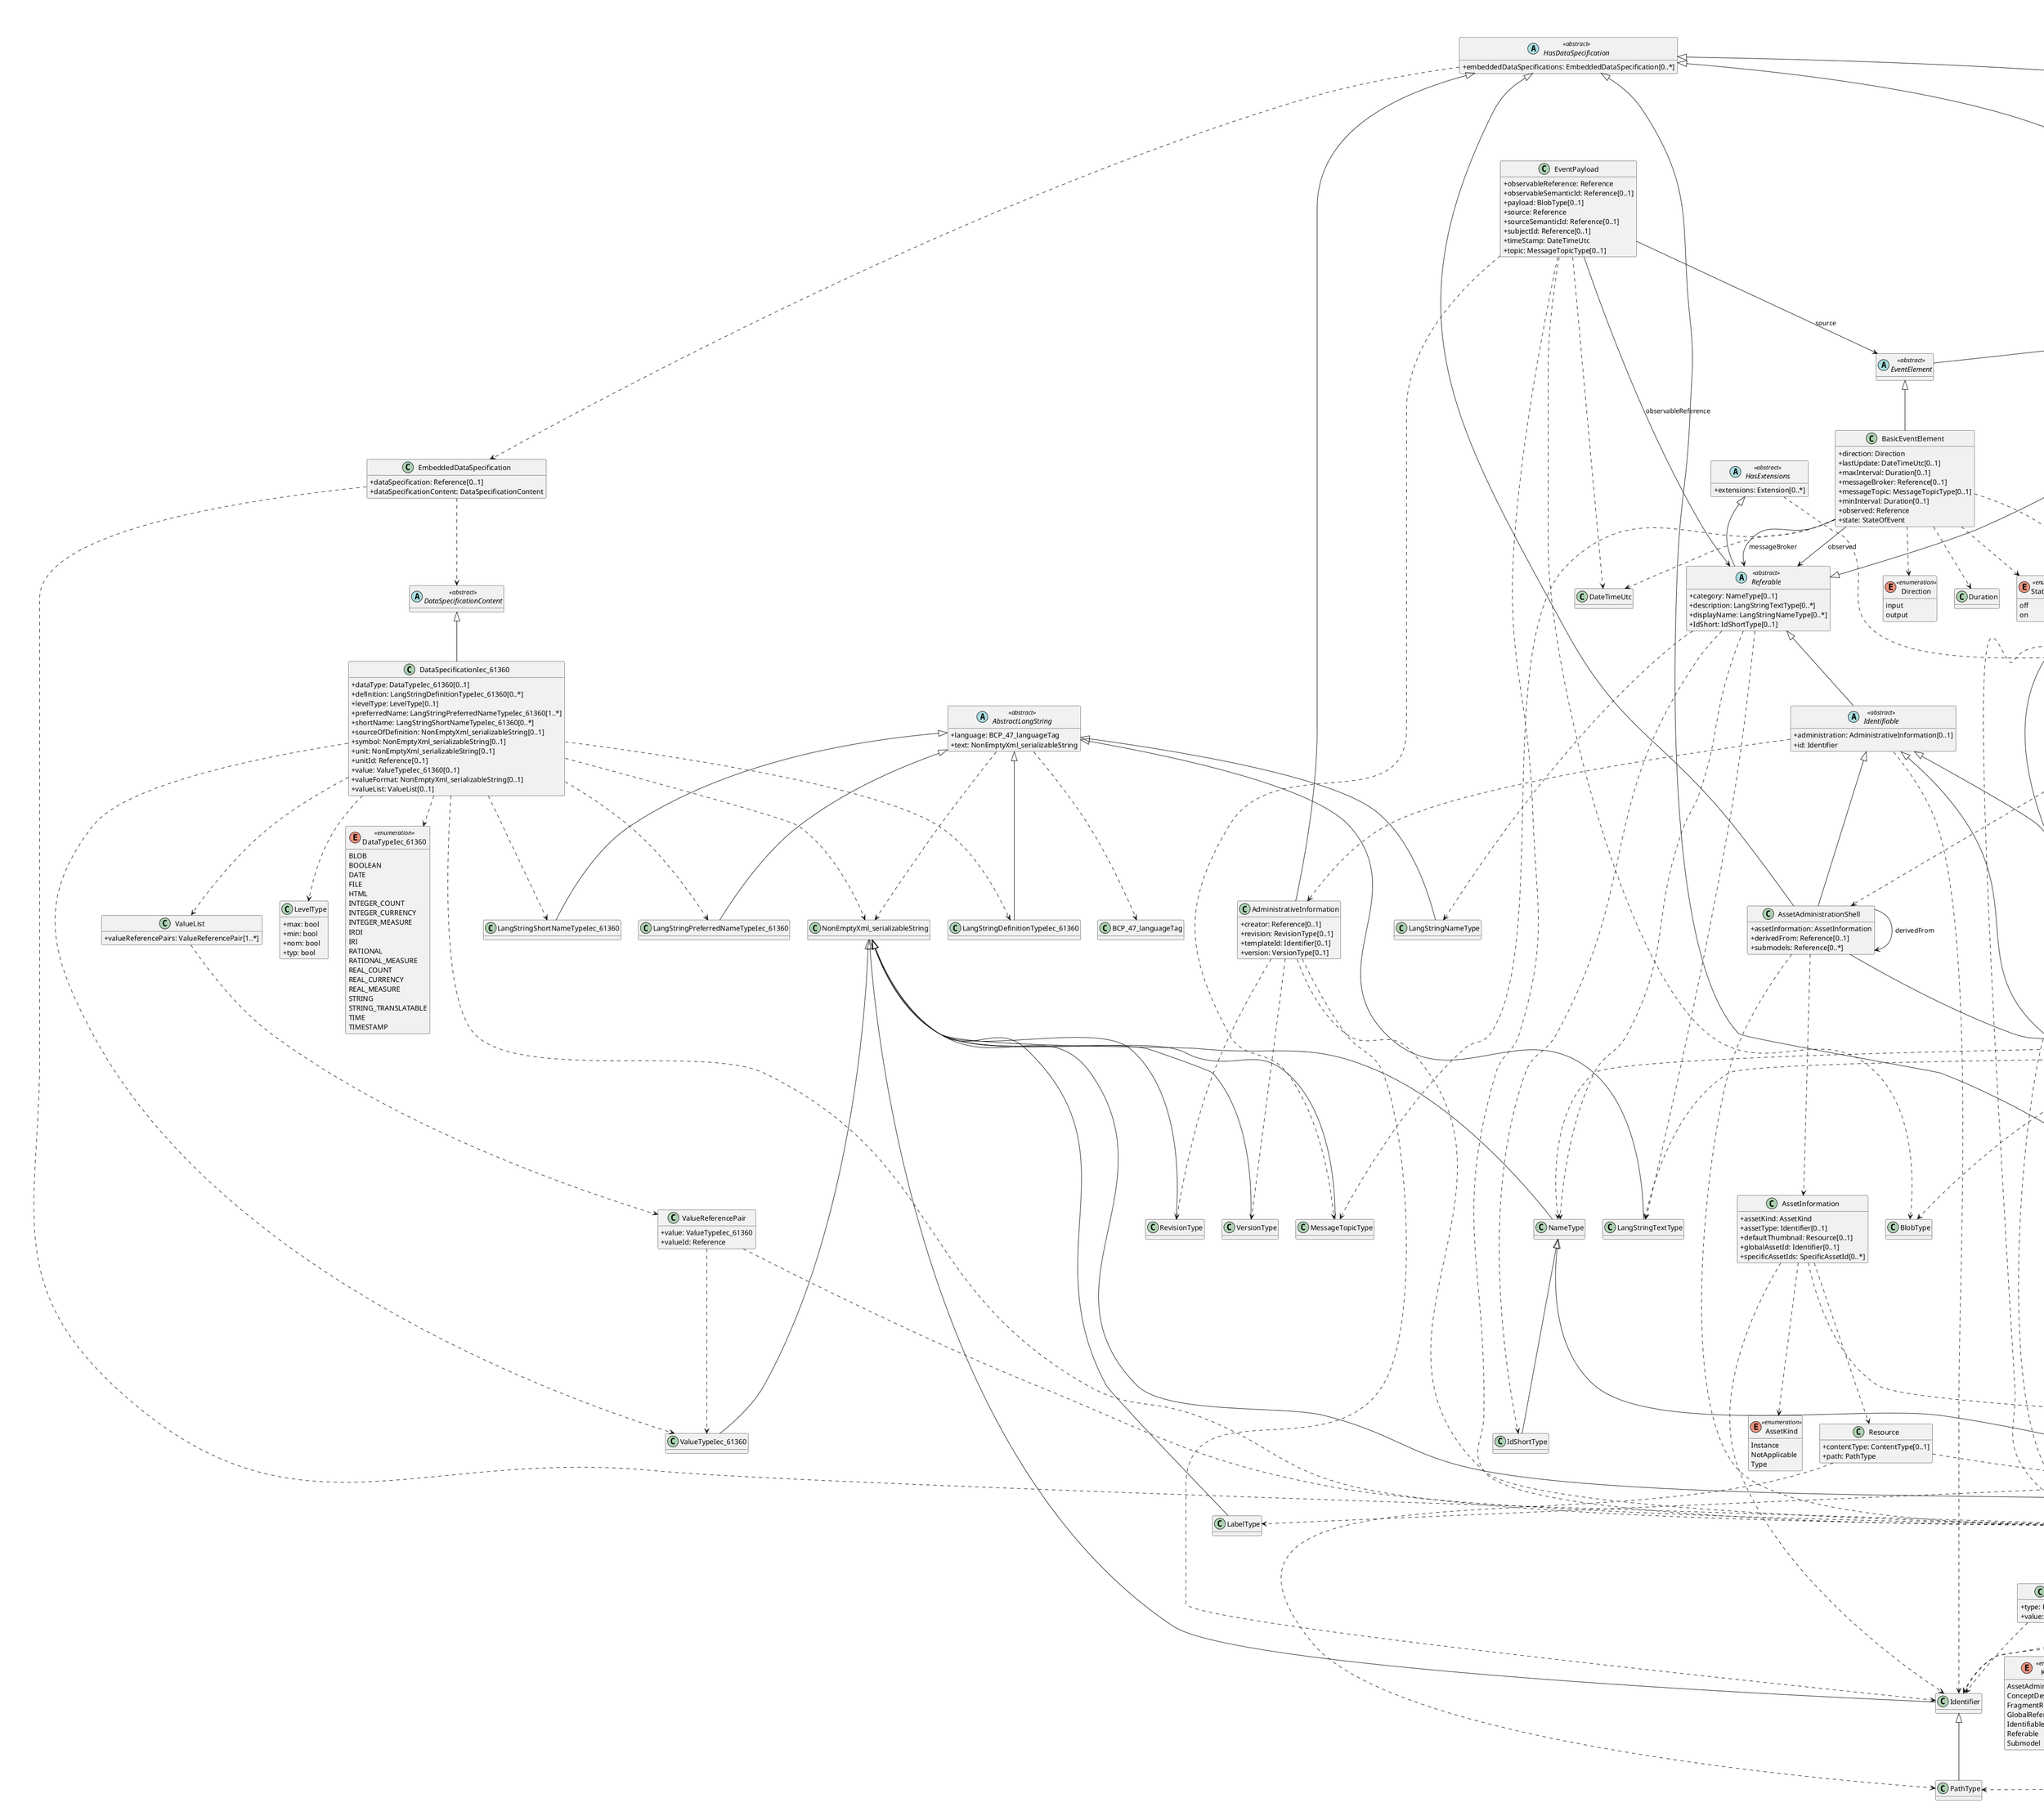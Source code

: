 @startuml
skinparam classAttributeIconSize 0
hide methods

class aasCoreMeta.marker.serialization {
}
enum AasSubmodelElements <<enumeration>> {
  AnnotatedRelationshipElement
  BasicEventElement
  Blob
  Capability
  DataElement
  Entity
  EventElement
  File
  MultiLanguageProperty
  Operation
  Property
  Range
  ReferenceElement
  RelationshipElement
  SubmodelElement
  SubmodelElementCollection
  SubmodelElementList
}
abstract class AbstractLangString <<abstract>> {
  +language: BCP_47_languageTag 
  +text: NonEmptyXml_serializableString 
}
class AdministrativeInformation {
  +creator: Reference[0..1] 
  +revision: RevisionType[0..1] 
  +templateId: Identifier[0..1] 
  +version: VersionType[0..1] 
}
class AnnotatedRelationshipElement {
  +annotations: DataElement[0..*] 
}
class AssetAdministrationShell {
  +assetInformation: AssetInformation 
  +derivedFrom: Reference[0..1] 
  +submodels: Reference[0..*] 
}
class AssetInformation {
  +assetKind: AssetKind 
  +assetType: Identifier[0..1] 
  +defaultThumbnail: Resource[0..1] 
  +globalAssetId: Identifier[0..1] 
  +specificAssetIds: SpecificAssetId[0..*] 
}
enum AssetKind <<enumeration>> {
  Instance
  NotApplicable
  Type
}
class BCP_47_languageTag {
}
class BasicEventElement {
  +direction: Direction 
  +lastUpdate: DateTimeUtc[0..1] 
  +maxInterval: Duration[0..1] 
  +messageBroker: Reference[0..1] 
  +messageTopic: MessageTopicType[0..1] 
  +minInterval: Duration[0..1] 
  +observed: Reference 
  +state: StateOfEvent 
}
class Blob {
  +contentType: ContentType 
  +value: BlobType[0..1] 
}
class BlobType {
}
class Capability {
}
class ConceptDescription {
  +isCaseOf: Reference[0..*] 
}
class ContentType {
}
abstract class DataElement <<abstract>> {
}
class DataSpecificationIec_61360 {
  +dataType: DataTypeIec_61360[0..1] 
  +definition: LangStringDefinitionTypeIec_61360[0..*] 
  +levelType: LevelType[0..1] 
  +preferredName: LangStringPreferredNameTypeIec_61360[1..*] 
  +shortName: LangStringShortNameTypeIec_61360[0..*] 
  +sourceOfDefinition: NonEmptyXml_serializableString[0..1] 
  +symbol: NonEmptyXml_serializableString[0..1] 
  +unit: NonEmptyXml_serializableString[0..1] 
  +unitId: Reference[0..1] 
  +value: ValueTypeIec_61360[0..1] 
  +valueFormat: NonEmptyXml_serializableString[0..1] 
  +valueList: ValueList[0..1] 
}
abstract class DataSpecificationContent <<abstract>> {
}
enum DataTypeIec_61360 <<enumeration>> {
  BLOB
  BOOLEAN
  DATE
  FILE
  HTML
  INTEGER_COUNT
  INTEGER_CURRENCY
  INTEGER_MEASURE
  IRDI
  IRI
  RATIONAL
  RATIONAL_MEASURE
  REAL_COUNT
  REAL_CURRENCY
  REAL_MEASURE
  STRING
  STRING_TRANSLATABLE
  TIME
  TIMESTAMP
}
enum DataTypeDefXsd <<enumeration>> {
  xs:anyURI
  xs:base64Binary
  xs:boolean
  xs:byte
  xs:date
  xs:dateTime
  xs:decimal
  xs:double
  xs:duration
  xs:float
  xs:gDay
  xs:gMonth
  xs:gMonthDay
  xs:gYear
  xs:gYearMonth
  xs:hexBinary
  xs:int
  xs:integer
  xs:long
  xs:negativeInteger
  xs:nonNegativeInteger
  xs:nonPositiveInteger
  xs:positiveInteger
  xs:short
  xs:string
  xs:time
  xs:unsignedByte
  xs:unsignedInt
  xs:unsignedLong
  xs:unsignedShort
}
class DateTimeUtc {
}
enum Direction <<enumeration>> {
  input
  output
}
class Duration {
}
class EmbeddedDataSpecification {
  +dataSpecification: Reference[0..1] 
  +dataSpecificationContent: DataSpecificationContent 
}
class Entity {
  +entityType: EntityType 
  +statements: SubmodelElement[0..*] 
}
enum EntityType <<enumeration>> {
  CoManagedEntity
  SelfManagedEntity
}
class Environment {
  +assetAdministrationShells: AssetAdministrationShell[0..*] 
  +conceptDescriptions: ConceptDescription[0..*] 
  +submodels: Submodel[0..*] 
}
abstract class EventElement <<abstract>> {
}
class EventPayload {
  +observableReference: Reference 
  +observableSemanticId: Reference[0..1] 
  +payload: BlobType[0..1] 
  +source: Reference 
  +sourceSemanticId: Reference[0..1] 
  +subjectId: Reference[0..1] 
  +timeStamp: DateTimeUtc 
  +topic: MessageTopicType[0..1] 
}
class Extension {
  +name: NameType 
  +refersTo: Reference[0..*] 
  +value: ValueDataType[0..1] 
  +valueType: DataTypeDefXsd[0..1] 
}
class File {
  +value: PathType[0..1] 
}
abstract class HasDataSpecification <<abstract>> {
  +embeddedDataSpecifications: EmbeddedDataSpecification[0..*] 
}
abstract class HasExtensions <<abstract>> {
  +extensions: Extension[0..*] 
}
abstract class HasKind <<abstract>> {
  +kind: ModellingKind[0..1] 
}
abstract class HasSemantics <<abstract>> {
  +semanticId: Reference[0..1] 
  +supplementalSemanticIds: Reference[0..*] 
}
class IdShortType {
}
abstract class Identifiable <<abstract>> {
  +administration: AdministrativeInformation[0..1] 
  +id: Identifier 
}
class Identifier {
}
class Key {
  +type: KeyTypes 
  +value: Identifier 
}
enum KeyTypes <<enumeration>> {
  AssetAdministrationShell
  ConceptDescription
  FragmentReference
  GlobalReference
  Identifiable
  Referable
  Submodel
}
class LabelType {
}
class LangStringDefinitionTypeIec_61360 {
}
class LangStringNameType {
}
class LangStringPreferredNameTypeIec_61360 {
}
class LangStringShortNameTypeIec_61360 {
}
class LangStringTextType {
}
class LevelType {
  +max: bool 
  +min: bool 
  +nom: bool 
  +typ: bool 
}
class MessageTopicType {
}
enum ModellingKind <<enumeration>> {
  Template
}
class MultiLanguageProperty {
  +value: LangStringTextType[0..*] 
  +valueId: Reference[0..1] 
}
class NameType {
}
class NonEmptyXml_serializableString {
}
class Operation {
  +inoutputVariables: OperationVariable[0..*] 
  +inputVariables: OperationVariable[0..*] 
  +outputVariables: OperationVariable[0..*] 
}
class OperationVariable {
  +value: SubmodelElement 
}
class PathType {
}
class Property {
  +valueType: DataTypeDefXsd 
}
abstract class Qualifiable <<abstract>> {
  +qualifiers: Qualifier[0..*] 
}
class Qualifier {
  +kind: QualifierKind[0..1] 
  +type: QualifierType 
}
enum QualifierKind <<enumeration>> {
  ConceptQualifier
  TemplateQualifier
  ValueQualifier
}
class QualifierType {
}
class Range {
  +max: ValueDataType[0..1] 
  +min: ValueDataType[0..1] 
}
abstract class Referable <<abstract>> {
  +category: NameType[0..1] 
  +description: LangStringTextType[0..*] 
  +displayName: LangStringNameType[0..*] 
  +IdShort: IdShortType[0..1] 
}
class Reference {
  +keys: Key[1..*] 
  +referredSemanticId: Reference[0..1] 
  +type: ReferenceTypes 
}
class ReferenceElement {
  +value: Reference[0..1] 
}
enum ReferenceTypes <<enumeration>> {
  ExternalReference
  ModelReference
}
class RelationshipElement {
  +first: Reference 
  +second: Reference 
}
class Resource {
  +contentType: ContentType[0..1] 
  +path: PathType 
}
class RevisionType {
}
class SpecificAssetId {
  +externalSubjectId: Reference[0..1] 
  +name: LabelType 
}
enum StateOfEvent <<enumeration>> {
  off
  on
}
class Submodel {
  +submodelElements: SubmodelElement[0..*] 
}
abstract class SubmodelElement <<abstract>> {
}
class SubmodelElementCollection {
  +value: SubmodelElement[0..*] 
}
class SubmodelElementList {
  +orderRelevant: bool[0..1] 
  +semanticId_listElement: Reference[0..1] 
  +typeValueListElement: AasSubmodelElements 
  +valueTypeListElement: DataTypeDefXsd[0..1] 
}
class ValueDataType {
}
class ValueList {
  +valueReferencePairs: ValueReferencePair[1..*] 
}
class ValueReferencePair {
  +value: ValueTypeIec_61360 
  +valueId: Reference 
}
class ValueTypeIec_61360 {
}
class VersionType {
}
AbstractLangString ..> BCP_47_languageTag
AbstractLangString ..> NonEmptyXml_serializableString
AdministrativeInformation ..> VersionType
AdministrativeInformation ..> RevisionType
AdministrativeInformation ..> Reference
AdministrativeInformation ..> Identifier
HasDataSpecification <|-- AdministrativeInformation
AnnotatedRelationshipElement ..> DataElement
RelationshipElement <|-- AnnotatedRelationshipElement
AssetAdministrationShell ..> Reference
AssetAdministrationShell ..> AssetInformation
Identifiable <|-- AssetAdministrationShell
HasDataSpecification <|-- AssetAdministrationShell
AssetInformation ..> AssetKind
AssetInformation ..> Identifier
AssetInformation ..> SpecificAssetId
AssetInformation ..> Resource
BasicEventElement ..> Reference
BasicEventElement ..> Direction
BasicEventElement ..> StateOfEvent
BasicEventElement ..> MessageTopicType
BasicEventElement ..> DateTimeUtc
BasicEventElement ..> Duration
EventElement <|-- BasicEventElement
Blob ..> BlobType
Blob ..> ContentType
DataElement <|-- Blob
SubmodelElement <|-- Capability
ConceptDescription ..> Reference
Identifiable <|-- ConceptDescription
HasDataSpecification <|-- ConceptDescription
NonEmptyXml_serializableString <|-- ContentType
SubmodelElement <|-- DataElement
DataSpecificationIec_61360 ..> LangStringPreferredNameTypeIec_61360
DataSpecificationIec_61360 ..> LangStringShortNameTypeIec_61360
DataSpecificationIec_61360 ..> NonEmptyXml_serializableString
DataSpecificationIec_61360 ..> Reference
DataSpecificationIec_61360 ..> DataTypeIec_61360
DataSpecificationIec_61360 ..> LangStringDefinitionTypeIec_61360
DataSpecificationIec_61360 ..> ValueList
DataSpecificationIec_61360 ..> ValueTypeIec_61360
DataSpecificationIec_61360 ..> LevelType
DataSpecificationContent <|-- DataSpecificationIec_61360
EmbeddedDataSpecification ..> DataSpecificationContent
EmbeddedDataSpecification ..> Reference
Entity ..> SubmodelElement
Entity ..> EntityType
Entity ..> Identifier
Entity ..> SpecificAssetId
SubmodelElement <|-- Entity
Environment ..> AssetAdministrationShell
Environment ..> Submodel
Environment ..> ConceptDescription
SubmodelElement <|-- EventElement
EventPayload ..> Reference
EventPayload ..> MessageTopicType
EventPayload ..> DateTimeUtc
EventPayload ..> BlobType
Extension ..> NameType
Extension ..> DataTypeDefXsd
Extension ..> ValueDataType
Extension ..> Reference
HasSemantics <|-- Extension
File ..> PathType
File ..> ContentType
DataElement <|-- File
HasDataSpecification ..> EmbeddedDataSpecification
HasExtensions ..> Extension
HasKind ..> ModellingKind
HasSemantics ..> Reference
NameType <|-- IdShortType
Identifiable ..> AdministrativeInformation
Identifiable ..> Identifier
Referable <|-- Identifiable
NonEmptyXml_serializableString <|-- Identifier
Key ..> KeyTypes
Key ..> Identifier
NonEmptyXml_serializableString <|-- LabelType
AbstractLangString <|-- LangStringDefinitionTypeIec_61360
AbstractLangString <|-- LangStringNameType
AbstractLangString <|-- LangStringPreferredNameTypeIec_61360
AbstractLangString <|-- LangStringShortNameTypeIec_61360
AbstractLangString <|-- LangStringTextType
NonEmptyXml_serializableString <|-- MessageTopicType
MultiLanguageProperty ..> LangStringTextType
MultiLanguageProperty ..> Reference
DataElement <|-- MultiLanguageProperty
NonEmptyXml_serializableString <|-- NameType
Operation ..> OperationVariable
SubmodelElement <|-- Operation
OperationVariable ..> SubmodelElement
Identifier <|-- PathType
Property ..> DataTypeDefXsd
Property ..> ValueDataType
Property ..> Reference
DataElement <|-- Property
Qualifiable ..> Qualifier
Qualifier ..> QualifierKind
Qualifier ..> QualifierType
Qualifier ..> DataTypeDefXsd
Qualifier ..> ValueDataType
Qualifier ..> Reference
HasSemantics <|-- Qualifier
NameType <|-- QualifierType
Range ..> DataTypeDefXsd
Range ..> ValueDataType
DataElement <|-- Range
Referable ..> NameType
Referable ..> IdShortType
Referable ..> LangStringNameType
Referable ..> LangStringTextType
HasExtensions <|-- Referable
Reference ..> ReferenceTypes
Reference ..> Reference
Reference ..> Key
ReferenceElement ..> Reference
DataElement <|-- ReferenceElement
RelationshipElement ..> Reference
SubmodelElement <|-- RelationshipElement
Resource ..> PathType
Resource ..> ContentType
NonEmptyXml_serializableString <|-- RevisionType
SpecificAssetId ..> LabelType
SpecificAssetId ..> Identifier
SpecificAssetId ..> Reference
HasSemantics <|-- SpecificAssetId
Submodel ..> SubmodelElement
Identifiable <|-- Submodel
HasKind <|-- Submodel
HasSemantics <|-- Submodel
Qualifiable <|-- Submodel
HasDataSpecification <|-- Submodel
Referable <|-- SubmodelElement
HasSemantics <|-- SubmodelElement
Qualifiable <|-- SubmodelElement
HasDataSpecification <|-- SubmodelElement
SubmodelElementCollection ..> SubmodelElement
SubmodelElement <|-- SubmodelElementCollection
SubmodelElementList ..> Reference
SubmodelElementList ..> AasSubmodelElements
SubmodelElementList ..> DataTypeDefXsd
SubmodelElementList ..> SubmodelElement
SubmodelElement <|-- SubmodelElementList
ValueList ..> ValueReferencePair
ValueReferencePair ..> ValueTypeIec_61360
ValueReferencePair ..> Reference
NonEmptyXml_serializableString <|-- ValueTypeIec_61360
NonEmptyXml_serializableString <|-- VersionType
AssetAdministrationShell --> Submodel : submodels
AssetAdministrationShell --> AssetAdministrationShell : derivedFrom
BasicEventElement --> Referable : messageBroker
BasicEventElement --> Referable : observed
EventPayload --> Referable : observableReference
EventPayload --> EventElement : source
@enduml